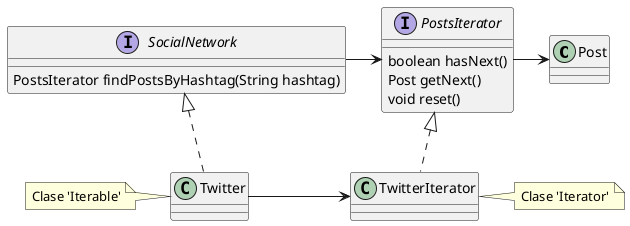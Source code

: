 @startuml

class Post
class Twitter implements SocialNetwork
class TwitterIterator implements PostsIterator

interface PostsIterator {
    boolean hasNext()
    Post getNext()
    void reset()
}

interface SocialNetwork {
    PostsIterator findPostsByHashtag(String hashtag)
}

SocialNetwork -> PostsIterator
PostsIterator -> Post
Twitter -> TwitterIterator

note "Clase 'Iterable'" as iterableNote
Twitter .l iterableNote

note "Clase 'Iterator'" as iteratorNote
TwitterIterator .r iteratorNote

@enduml
